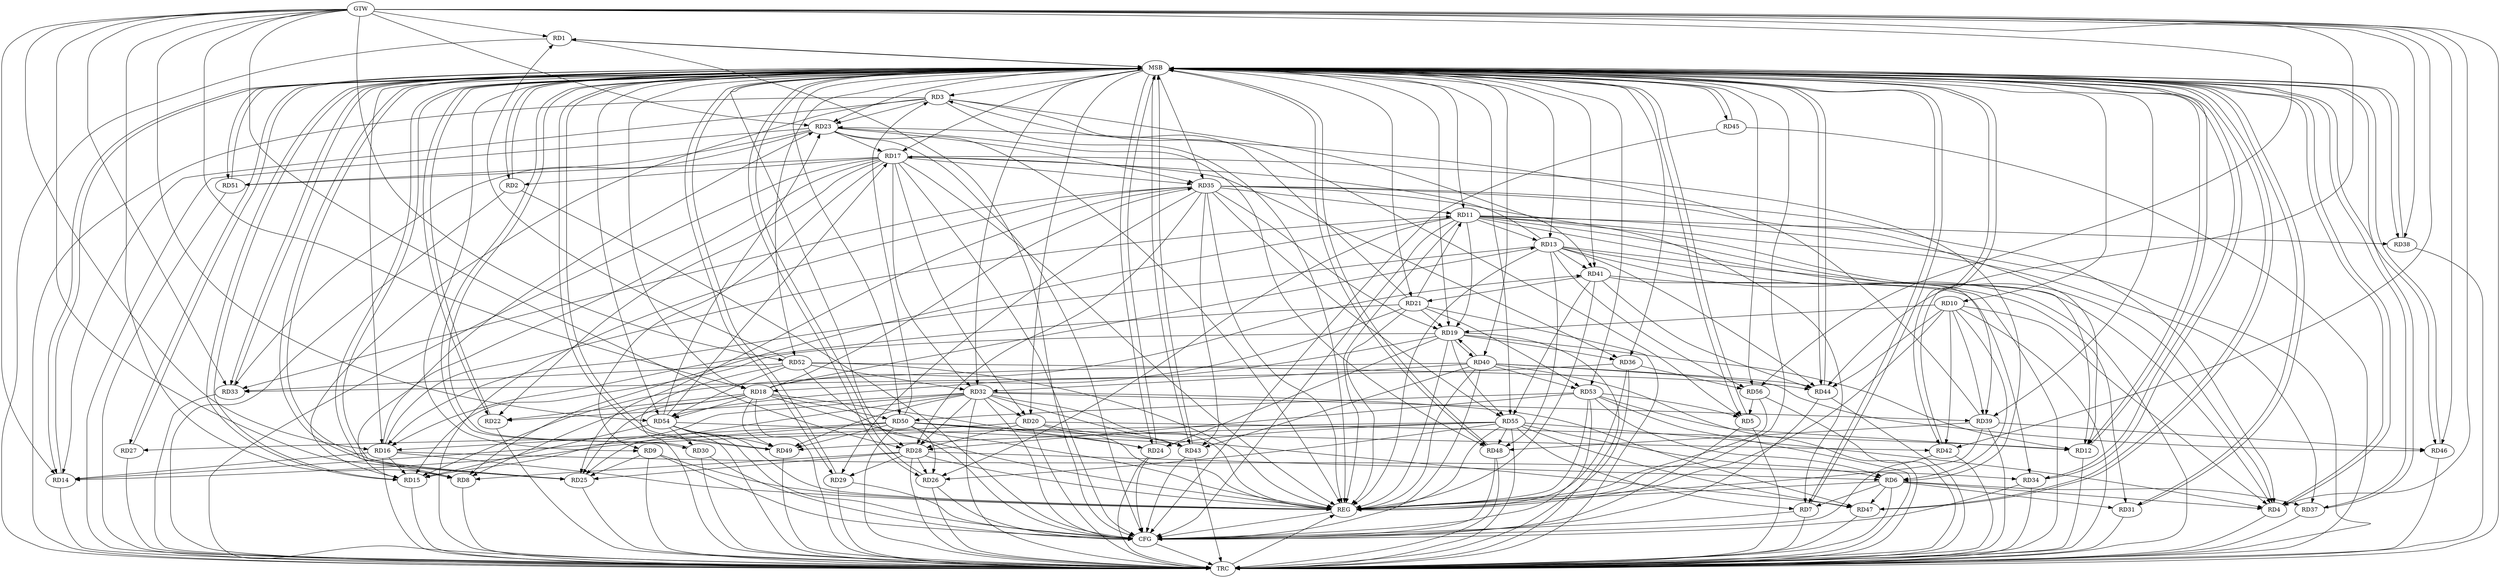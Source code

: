 strict digraph G {
  RD1 [ label="RD1" ];
  RD2 [ label="RD2" ];
  RD3 [ label="RD3" ];
  RD4 [ label="RD4" ];
  RD5 [ label="RD5" ];
  RD6 [ label="RD6" ];
  RD7 [ label="RD7" ];
  RD8 [ label="RD8" ];
  RD9 [ label="RD9" ];
  RD10 [ label="RD10" ];
  RD11 [ label="RD11" ];
  RD12 [ label="RD12" ];
  RD13 [ label="RD13" ];
  RD14 [ label="RD14" ];
  RD15 [ label="RD15" ];
  RD16 [ label="RD16" ];
  RD17 [ label="RD17" ];
  RD18 [ label="RD18" ];
  RD19 [ label="RD19" ];
  RD20 [ label="RD20" ];
  RD21 [ label="RD21" ];
  RD22 [ label="RD22" ];
  RD23 [ label="RD23" ];
  RD24 [ label="RD24" ];
  RD25 [ label="RD25" ];
  RD26 [ label="RD26" ];
  RD27 [ label="RD27" ];
  RD28 [ label="RD28" ];
  RD29 [ label="RD29" ];
  RD30 [ label="RD30" ];
  RD31 [ label="RD31" ];
  RD32 [ label="RD32" ];
  RD33 [ label="RD33" ];
  RD34 [ label="RD34" ];
  RD35 [ label="RD35" ];
  RD36 [ label="RD36" ];
  RD37 [ label="RD37" ];
  RD38 [ label="RD38" ];
  RD39 [ label="RD39" ];
  RD40 [ label="RD40" ];
  RD41 [ label="RD41" ];
  RD42 [ label="RD42" ];
  RD43 [ label="RD43" ];
  RD44 [ label="RD44" ];
  RD45 [ label="RD45" ];
  RD46 [ label="RD46" ];
  RD47 [ label="RD47" ];
  RD48 [ label="RD48" ];
  RD49 [ label="RD49" ];
  RD50 [ label="RD50" ];
  RD51 [ label="RD51" ];
  RD52 [ label="RD52" ];
  RD53 [ label="RD53" ];
  RD54 [ label="RD54" ];
  RD55 [ label="RD55" ];
  RD56 [ label="RD56" ];
  GTW [ label="GTW" ];
  REG [ label="REG" ];
  MSB [ label="MSB" ];
  CFG [ label="CFG" ];
  TRC [ label="TRC" ];
  RD52 -> RD1;
  RD17 -> RD2;
  RD3 -> RD5;
  RD3 -> RD14;
  RD3 -> RD15;
  RD21 -> RD3;
  RD3 -> RD23;
  RD3 -> RD41;
  RD50 -> RD3;
  RD6 -> RD4;
  RD10 -> RD4;
  RD11 -> RD4;
  RD13 -> RD4;
  RD35 -> RD4;
  RD55 -> RD4;
  RD53 -> RD5;
  RD56 -> RD5;
  RD6 -> RD7;
  RD10 -> RD6;
  RD17 -> RD6;
  RD28 -> RD6;
  RD6 -> RD31;
  RD6 -> RD37;
  RD6 -> RD47;
  RD53 -> RD6;
  RD55 -> RD6;
  RD35 -> RD7;
  RD55 -> RD7;
  RD11 -> RD8;
  RD18 -> RD8;
  RD28 -> RD8;
  RD17 -> RD9;
  RD9 -> RD25;
  RD10 -> RD19;
  RD10 -> RD39;
  RD10 -> RD42;
  RD10 -> RD44;
  RD11 -> RD12;
  RD11 -> RD13;
  RD16 -> RD11;
  RD11 -> RD19;
  RD21 -> RD11;
  RD11 -> RD26;
  RD35 -> RD11;
  RD11 -> RD37;
  RD11 -> RD38;
  RD11 -> RD39;
  RD19 -> RD12;
  RD20 -> RD12;
  RD35 -> RD12;
  RD53 -> RD12;
  RD13 -> RD16;
  RD13 -> RD17;
  RD18 -> RD13;
  RD13 -> RD31;
  RD13 -> RD41;
  RD13 -> RD44;
  RD13 -> RD48;
  RD13 -> RD56;
  RD16 -> RD14;
  RD50 -> RD14;
  RD55 -> RD14;
  RD16 -> RD15;
  RD17 -> RD15;
  RD19 -> RD15;
  RD32 -> RD15;
  RD40 -> RD15;
  RD54 -> RD15;
  RD21 -> RD16;
  RD16 -> RD23;
  RD16 -> RD34;
  RD50 -> RD16;
  RD17 -> RD20;
  RD17 -> RD22;
  RD23 -> RD17;
  RD17 -> RD32;
  RD17 -> RD35;
  RD17 -> RD36;
  RD17 -> RD51;
  RD54 -> RD17;
  RD21 -> RD18;
  RD18 -> RD22;
  RD18 -> RD24;
  RD18 -> RD25;
  RD18 -> RD35;
  RD18 -> RD41;
  RD18 -> RD49;
  RD18 -> RD50;
  RD18 -> RD54;
  RD21 -> RD19;
  RD19 -> RD24;
  RD35 -> RD19;
  RD19 -> RD36;
  RD19 -> RD40;
  RD40 -> RD19;
  RD19 -> RD54;
  RD19 -> RD55;
  RD20 -> RD27;
  RD20 -> RD28;
  RD32 -> RD20;
  RD20 -> RD43;
  RD41 -> RD21;
  RD21 -> RD53;
  RD32 -> RD22;
  RD23 -> RD33;
  RD23 -> RD35;
  RD39 -> RD23;
  RD23 -> RD48;
  RD23 -> RD51;
  RD54 -> RD23;
  RD50 -> RD24;
  RD55 -> RD24;
  RD28 -> RD25;
  RD32 -> RD25;
  RD35 -> RD25;
  RD28 -> RD26;
  RD50 -> RD26;
  RD55 -> RD26;
  RD28 -> RD29;
  RD32 -> RD28;
  RD35 -> RD28;
  RD53 -> RD28;
  RD35 -> RD29;
  RD54 -> RD30;
  RD32 -> RD39;
  RD40 -> RD32;
  RD32 -> RD43;
  RD32 -> RD47;
  RD32 -> RD49;
  RD52 -> RD32;
  RD35 -> RD33;
  RD36 -> RD33;
  RD52 -> RD33;
  RD41 -> RD34;
  RD35 -> RD43;
  RD35 -> RD55;
  RD36 -> RD56;
  RD39 -> RD46;
  RD39 -> RD48;
  RD40 -> RD43;
  RD40 -> RD44;
  RD40 -> RD46;
  RD40 -> RD53;
  RD41 -> RD44;
  RD41 -> RD55;
  RD50 -> RD42;
  RD54 -> RD43;
  RD52 -> RD44;
  RD50 -> RD47;
  RD55 -> RD47;
  RD55 -> RD48;
  RD50 -> RD49;
  RD54 -> RD49;
  RD55 -> RD49;
  RD53 -> RD50;
  RD52 -> RD54;
  GTW -> RD44;
  GTW -> RD38;
  GTW -> RD42;
  GTW -> RD23;
  GTW -> RD18;
  GTW -> RD16;
  GTW -> RD28;
  GTW -> RD56;
  GTW -> RD52;
  GTW -> RD4;
  GTW -> RD8;
  GTW -> RD1;
  GTW -> RD33;
  GTW -> RD46;
  GTW -> RD14;
  GTW -> RD25;
  GTW -> RD54;
  RD3 -> REG;
  RD6 -> REG;
  RD9 -> REG;
  RD10 -> REG;
  RD11 -> REG;
  RD13 -> REG;
  RD16 -> REG;
  RD17 -> REG;
  RD18 -> REG;
  RD19 -> REG;
  RD20 -> REG;
  RD21 -> REG;
  RD23 -> REG;
  RD28 -> REG;
  RD32 -> REG;
  RD35 -> REG;
  RD36 -> REG;
  RD39 -> REG;
  RD40 -> REG;
  RD41 -> REG;
  RD50 -> REG;
  RD52 -> REG;
  RD53 -> REG;
  RD54 -> REG;
  RD55 -> REG;
  RD56 -> REG;
  RD1 -> MSB;
  MSB -> RD12;
  MSB -> RD14;
  MSB -> RD29;
  MSB -> RD42;
  MSB -> RD44;
  MSB -> REG;
  RD2 -> MSB;
  MSB -> RD4;
  MSB -> RD7;
  MSB -> RD13;
  MSB -> RD28;
  MSB -> RD33;
  MSB -> RD41;
  MSB -> RD47;
  RD4 -> MSB;
  MSB -> RD9;
  MSB -> RD16;
  MSB -> RD18;
  MSB -> RD51;
  MSB -> RD52;
  RD5 -> MSB;
  MSB -> RD1;
  MSB -> RD11;
  MSB -> RD30;
  RD7 -> MSB;
  MSB -> RD8;
  MSB -> RD24;
  RD8 -> MSB;
  MSB -> RD20;
  MSB -> RD36;
  MSB -> RD46;
  RD12 -> MSB;
  MSB -> RD15;
  MSB -> RD21;
  MSB -> RD23;
  MSB -> RD25;
  MSB -> RD34;
  RD14 -> MSB;
  MSB -> RD2;
  MSB -> RD10;
  RD15 -> MSB;
  MSB -> RD17;
  MSB -> RD26;
  MSB -> RD55;
  RD22 -> MSB;
  MSB -> RD3;
  MSB -> RD27;
  RD24 -> MSB;
  MSB -> RD31;
  RD25 -> MSB;
  MSB -> RD32;
  MSB -> RD39;
  MSB -> RD49;
  RD26 -> MSB;
  MSB -> RD45;
  MSB -> RD50;
  RD27 -> MSB;
  RD29 -> MSB;
  MSB -> RD5;
  MSB -> RD22;
  RD30 -> MSB;
  MSB -> RD35;
  MSB -> RD43;
  RD31 -> MSB;
  MSB -> RD53;
  MSB -> RD54;
  RD33 -> MSB;
  MSB -> RD37;
  RD34 -> MSB;
  MSB -> RD38;
  RD37 -> MSB;
  RD38 -> MSB;
  MSB -> RD48;
  MSB -> RD56;
  RD42 -> MSB;
  RD43 -> MSB;
  RD44 -> MSB;
  RD45 -> MSB;
  MSB -> RD19;
  RD46 -> MSB;
  RD47 -> MSB;
  RD48 -> MSB;
  MSB -> RD40;
  RD49 -> MSB;
  RD51 -> MSB;
  RD1 -> CFG;
  RD11 -> CFG;
  RD42 -> CFG;
  RD24 -> CFG;
  RD2 -> CFG;
  RD17 -> CFG;
  RD40 -> CFG;
  RD48 -> CFG;
  RD43 -> CFG;
  RD23 -> CFG;
  RD45 -> CFG;
  RD52 -> CFG;
  RD54 -> CFG;
  RD9 -> CFG;
  RD32 -> CFG;
  RD34 -> CFG;
  RD5 -> CFG;
  RD53 -> CFG;
  RD29 -> CFG;
  RD30 -> CFG;
  RD26 -> CFG;
  RD44 -> CFG;
  RD7 -> CFG;
  REG -> CFG;
  RD1 -> TRC;
  RD2 -> TRC;
  RD3 -> TRC;
  RD4 -> TRC;
  RD5 -> TRC;
  RD6 -> TRC;
  RD7 -> TRC;
  RD8 -> TRC;
  RD9 -> TRC;
  RD10 -> TRC;
  RD11 -> TRC;
  RD12 -> TRC;
  RD13 -> TRC;
  RD14 -> TRC;
  RD15 -> TRC;
  RD16 -> TRC;
  RD17 -> TRC;
  RD18 -> TRC;
  RD19 -> TRC;
  RD20 -> TRC;
  RD21 -> TRC;
  RD22 -> TRC;
  RD23 -> TRC;
  RD24 -> TRC;
  RD25 -> TRC;
  RD26 -> TRC;
  RD27 -> TRC;
  RD28 -> TRC;
  RD29 -> TRC;
  RD30 -> TRC;
  RD31 -> TRC;
  RD32 -> TRC;
  RD33 -> TRC;
  RD34 -> TRC;
  RD35 -> TRC;
  RD36 -> TRC;
  RD37 -> TRC;
  RD38 -> TRC;
  RD39 -> TRC;
  RD40 -> TRC;
  RD41 -> TRC;
  RD42 -> TRC;
  RD43 -> TRC;
  RD44 -> TRC;
  RD45 -> TRC;
  RD46 -> TRC;
  RD47 -> TRC;
  RD48 -> TRC;
  RD49 -> TRC;
  RD50 -> TRC;
  RD51 -> TRC;
  RD52 -> TRC;
  RD53 -> TRC;
  RD54 -> TRC;
  RD55 -> TRC;
  RD56 -> TRC;
  GTW -> TRC;
  CFG -> TRC;
  TRC -> REG;
}
